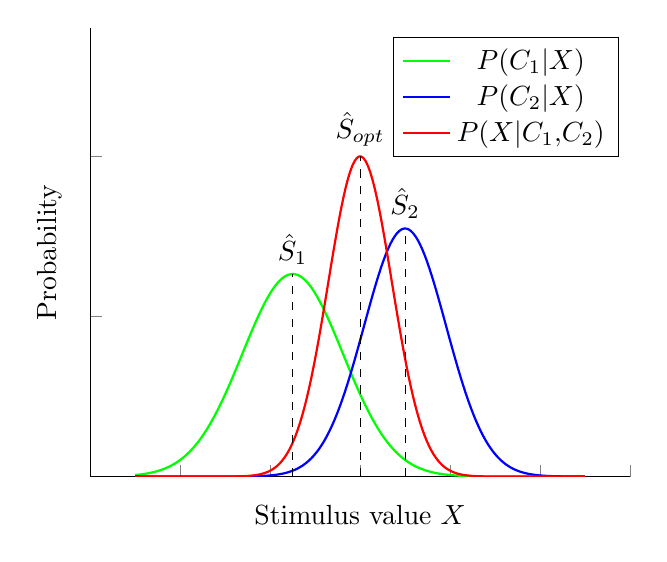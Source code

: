 \begin{tikzpicture}
% define normal distribution function 'normal'
    \def\normal[#1,#2]{sqrt(#2)/exp(((x-#1)^2)*#2)}

\begin{axis}[xmin=-6, xmax=6, ymin=0, ymax=1.4, no markers, samples=200, axis y line*=left, axis x line*=bottom, xticklabels={,,}, yticklabels={,,}, xlabel=Stimulus value $X$, ylabel=Probability]
\addplot[thick, green] {\normal[-1.5,.4]};
\addplot[thick, blue] {\normal[1,.6]};
\addplot[thick, red] {\normal[0,1]};
\legend{$P(C_1|X)$, $P(C_2|X)$, $P(X|C_1{,}C_2)$};
\draw[dashed] (axis cs:-1.5,0) -- (axis cs:-1.5,.6325) node[above] {$\hat{S}_1$};
\draw[dashed] (axis cs:1,0) -- (axis cs:1,.7746) node[above] {$\hat{S}_2$};
\draw[dashed] (axis cs:0,0) -- (axis cs:0,1) node[above] {$\hat{S}_{opt}$};
\end{axis}

 
\end{tikzpicture}
